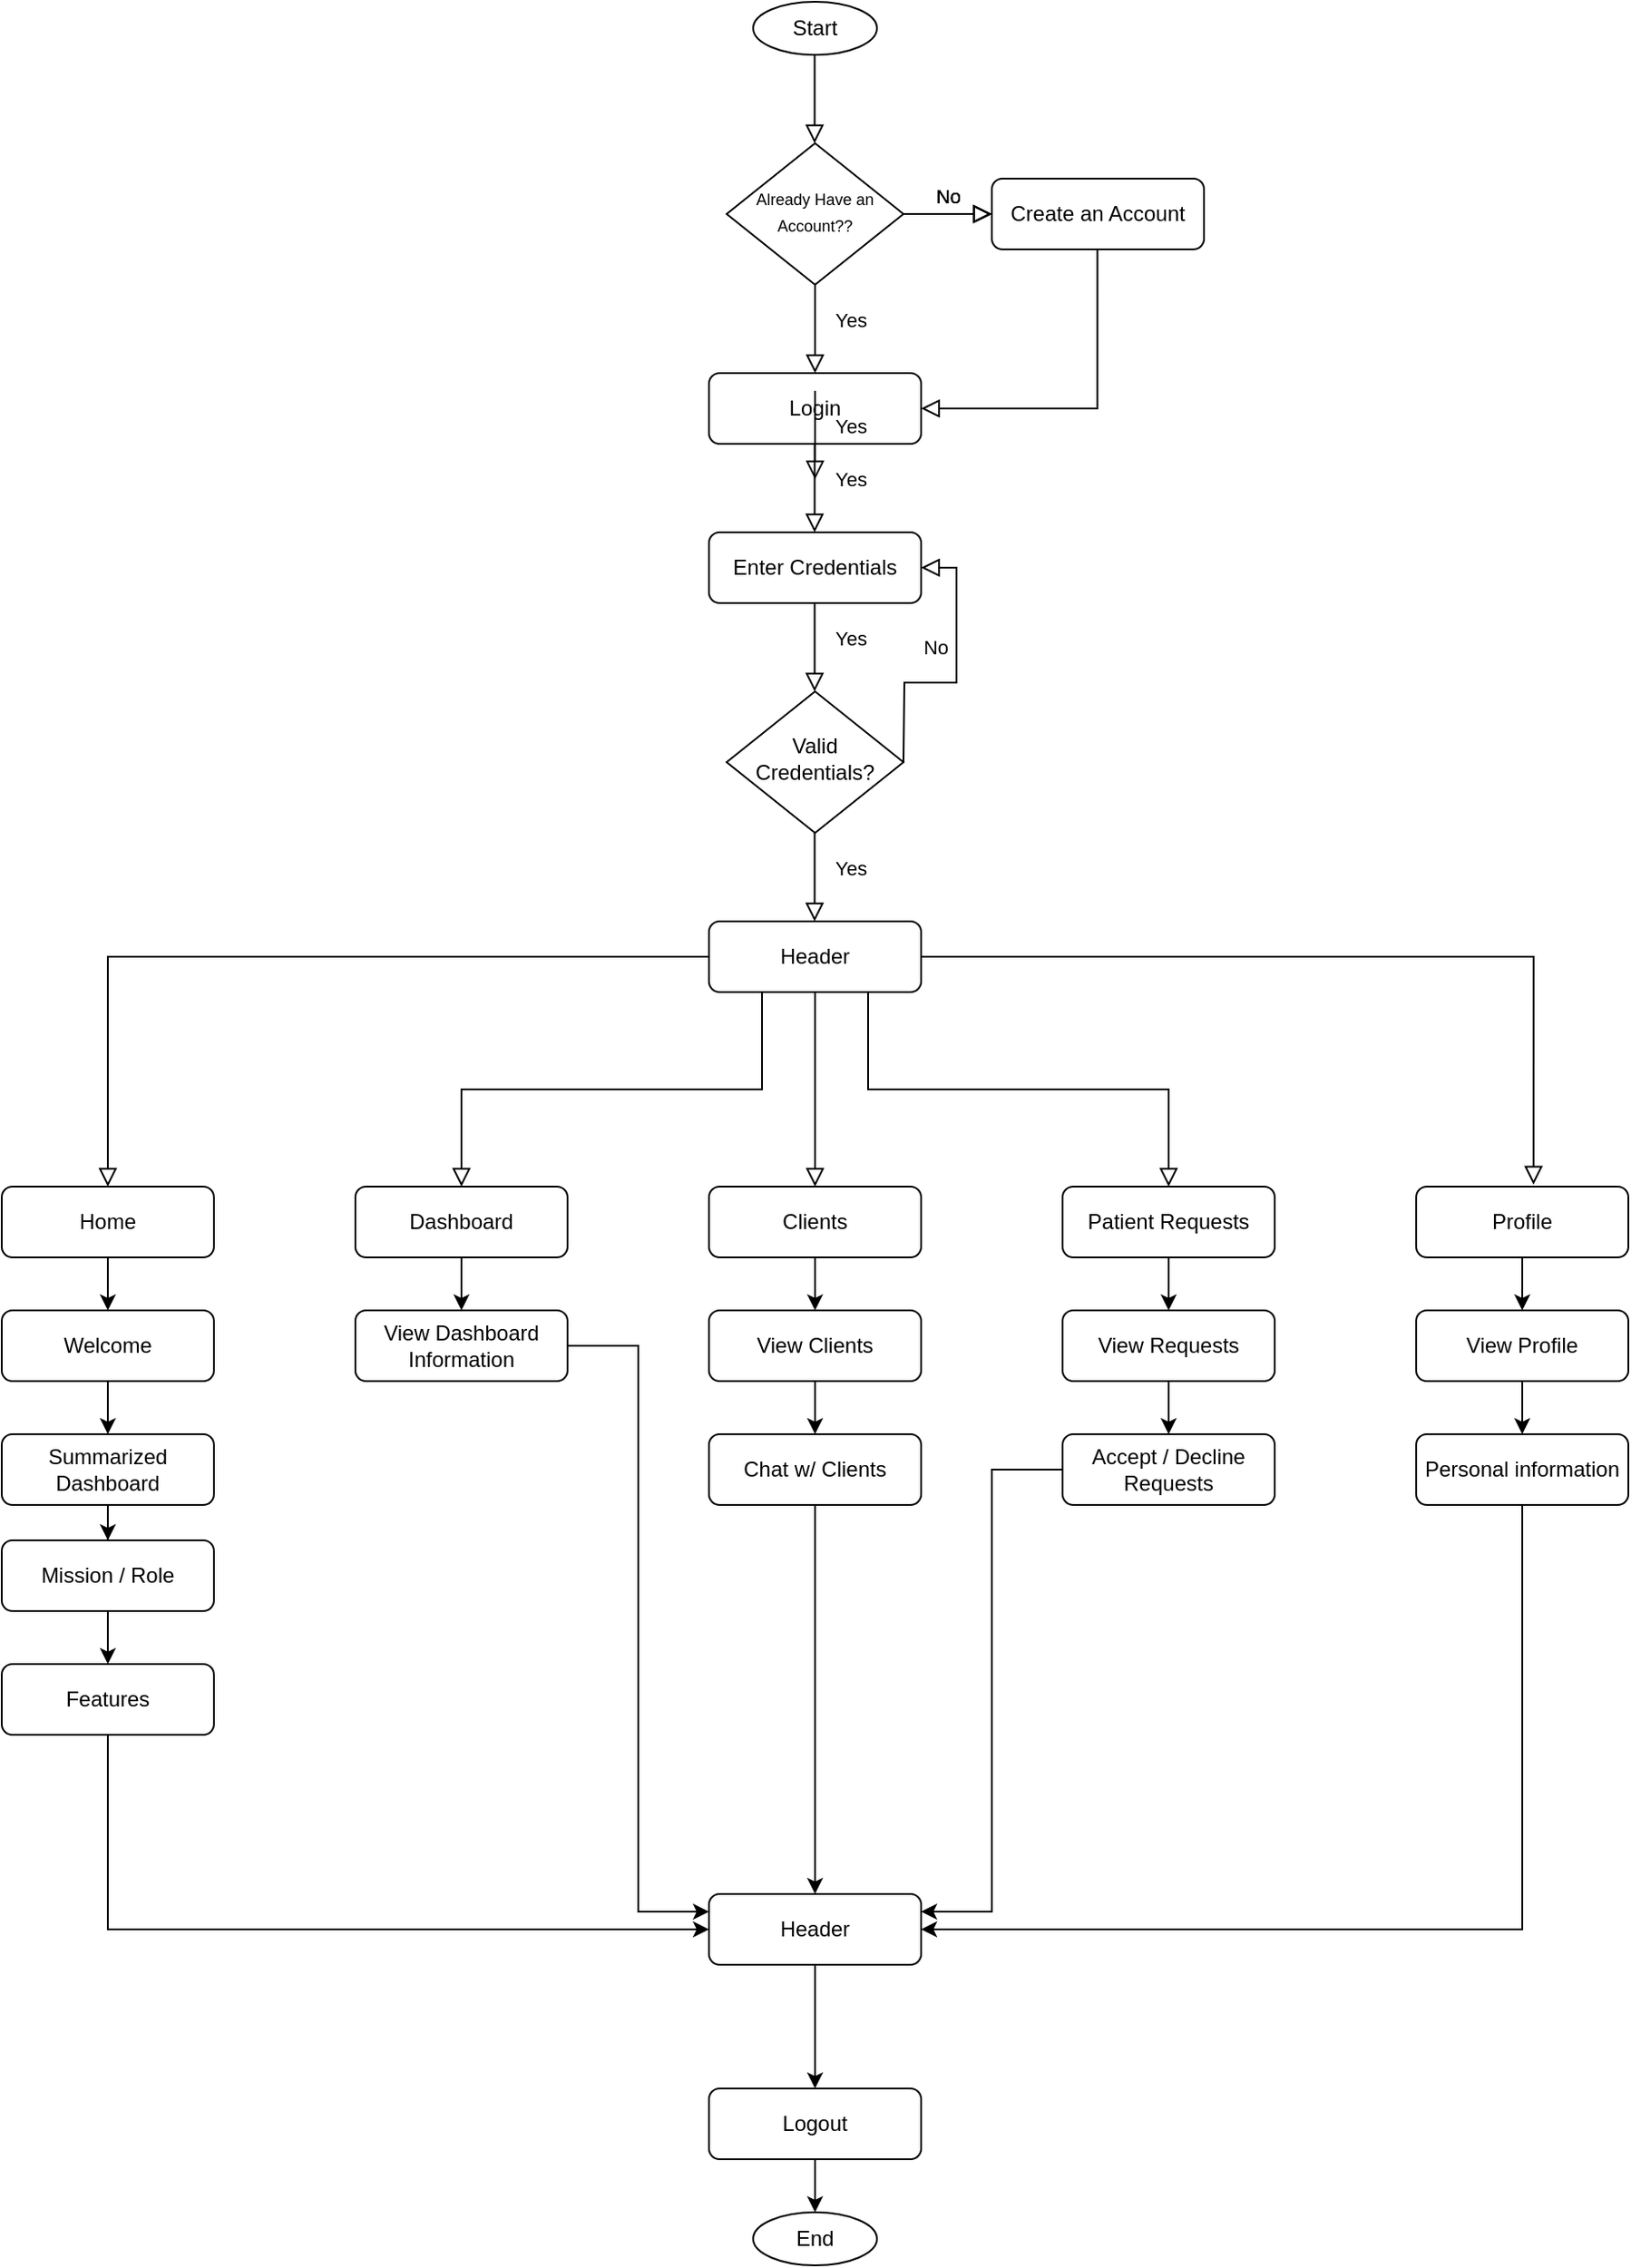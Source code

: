 <mxfile version="24.6.4" type="github">
  <diagram id="C5RBs43oDa-KdzZeNtuy" name="Page-1">
    <mxGraphModel dx="4014" dy="1684" grid="1" gridSize="10" guides="1" tooltips="1" connect="1" arrows="1" fold="1" page="1" pageScale="1" pageWidth="827" pageHeight="1169" math="0" shadow="0">
      <root>
        <mxCell id="WIyWlLk6GJQsqaUBKTNV-0" />
        <mxCell id="WIyWlLk6GJQsqaUBKTNV-1" parent="WIyWlLk6GJQsqaUBKTNV-0" />
        <mxCell id="WIyWlLk6GJQsqaUBKTNV-4" value="Yes" style="rounded=0;html=1;jettySize=auto;orthogonalLoop=1;fontSize=11;endArrow=block;endFill=0;endSize=8;strokeWidth=1;shadow=0;labelBackgroundColor=none;edgeStyle=orthogonalEdgeStyle;" parent="WIyWlLk6GJQsqaUBKTNV-1" source="WIyWlLk6GJQsqaUBKTNV-6" edge="1">
          <mxGeometry x="-0.208" y="20" relative="1" as="geometry">
            <mxPoint as="offset" />
            <mxPoint x="220" y="210" as="targetPoint" />
          </mxGeometry>
        </mxCell>
        <mxCell id="WIyWlLk6GJQsqaUBKTNV-5" value="No" style="edgeStyle=orthogonalEdgeStyle;rounded=0;html=1;jettySize=auto;orthogonalLoop=1;fontSize=11;endArrow=block;endFill=0;endSize=8;strokeWidth=1;shadow=0;labelBackgroundColor=none;" parent="WIyWlLk6GJQsqaUBKTNV-1" source="WIyWlLk6GJQsqaUBKTNV-6" target="WIyWlLk6GJQsqaUBKTNV-7" edge="1">
          <mxGeometry y="10" relative="1" as="geometry">
            <mxPoint as="offset" />
          </mxGeometry>
        </mxCell>
        <mxCell id="WIyWlLk6GJQsqaUBKTNV-6" value="&lt;font style=&quot;font-size: 9px;&quot;&gt;Already Have an Account??&lt;/font&gt;" style="rhombus;whiteSpace=wrap;html=1;shadow=0;fontFamily=Helvetica;fontSize=12;align=center;strokeWidth=1;spacing=6;spacingTop=-4;" parent="WIyWlLk6GJQsqaUBKTNV-1" vertex="1">
          <mxGeometry x="170" y="80" width="100" height="80" as="geometry" />
        </mxCell>
        <mxCell id="WIyWlLk6GJQsqaUBKTNV-7" value="Create an Account" style="rounded=1;whiteSpace=wrap;html=1;fontSize=12;glass=0;strokeWidth=1;shadow=0;" parent="WIyWlLk6GJQsqaUBKTNV-1" vertex="1">
          <mxGeometry x="320" y="100" width="120" height="40" as="geometry" />
        </mxCell>
        <mxCell id="RpZ9VH3zkLeXyJTN4Uy3-1" value="Start" style="ellipse;whiteSpace=wrap;html=1;" vertex="1" parent="WIyWlLk6GJQsqaUBKTNV-1">
          <mxGeometry x="185" width="70" height="30" as="geometry" />
        </mxCell>
        <mxCell id="RpZ9VH3zkLeXyJTN4Uy3-3" value="" style="rounded=0;html=1;jettySize=auto;orthogonalLoop=1;fontSize=11;endArrow=block;endFill=0;endSize=8;strokeWidth=1;shadow=0;labelBackgroundColor=none;edgeStyle=orthogonalEdgeStyle;" edge="1" parent="WIyWlLk6GJQsqaUBKTNV-1">
          <mxGeometry relative="1" as="geometry">
            <mxPoint x="219.76" y="30" as="sourcePoint" />
            <mxPoint x="219.76" y="80" as="targetPoint" />
          </mxGeometry>
        </mxCell>
        <mxCell id="RpZ9VH3zkLeXyJTN4Uy3-5" value="Login" style="rounded=1;whiteSpace=wrap;html=1;fontSize=12;glass=0;strokeWidth=1;shadow=0;" vertex="1" parent="WIyWlLk6GJQsqaUBKTNV-1">
          <mxGeometry x="160" y="210" width="120" height="40" as="geometry" />
        </mxCell>
        <mxCell id="RpZ9VH3zkLeXyJTN4Uy3-6" value="Yes" style="rounded=0;html=1;jettySize=auto;orthogonalLoop=1;fontSize=11;endArrow=block;endFill=0;endSize=8;strokeWidth=1;shadow=0;labelBackgroundColor=none;edgeStyle=orthogonalEdgeStyle;" edge="1" parent="WIyWlLk6GJQsqaUBKTNV-1">
          <mxGeometry x="-0.208" y="20" relative="1" as="geometry">
            <mxPoint as="offset" />
            <mxPoint x="219.76" y="250" as="sourcePoint" />
            <mxPoint x="219.76" y="300" as="targetPoint" />
          </mxGeometry>
        </mxCell>
        <mxCell id="RpZ9VH3zkLeXyJTN4Uy3-7" value="Enter Credentials" style="rounded=1;whiteSpace=wrap;html=1;fontSize=12;glass=0;strokeWidth=1;shadow=0;" vertex="1" parent="WIyWlLk6GJQsqaUBKTNV-1">
          <mxGeometry x="160" y="300" width="120" height="40" as="geometry" />
        </mxCell>
        <mxCell id="RpZ9VH3zkLeXyJTN4Uy3-8" value="Yes" style="rounded=0;html=1;jettySize=auto;orthogonalLoop=1;fontSize=11;endArrow=block;endFill=0;endSize=8;strokeWidth=1;shadow=0;labelBackgroundColor=none;edgeStyle=orthogonalEdgeStyle;" edge="1" parent="WIyWlLk6GJQsqaUBKTNV-1">
          <mxGeometry x="-0.208" y="20" relative="1" as="geometry">
            <mxPoint as="offset" />
            <mxPoint x="219.76" y="340" as="sourcePoint" />
            <mxPoint x="219.76" y="390" as="targetPoint" />
          </mxGeometry>
        </mxCell>
        <mxCell id="RpZ9VH3zkLeXyJTN4Uy3-9" value="Valid Credentials?" style="rhombus;whiteSpace=wrap;html=1;shadow=0;fontFamily=Helvetica;fontSize=12;align=center;strokeWidth=1;spacing=6;spacingTop=-4;" vertex="1" parent="WIyWlLk6GJQsqaUBKTNV-1">
          <mxGeometry x="170" y="390" width="100" height="80" as="geometry" />
        </mxCell>
        <mxCell id="RpZ9VH3zkLeXyJTN4Uy3-10" value="No" style="rounded=0;html=1;jettySize=auto;orthogonalLoop=1;fontSize=11;endArrow=block;endFill=0;endSize=8;strokeWidth=1;shadow=0;labelBackgroundColor=none;edgeStyle=orthogonalEdgeStyle;entryX=1;entryY=0.5;entryDx=0;entryDy=0;" edge="1" parent="WIyWlLk6GJQsqaUBKTNV-1" target="RpZ9VH3zkLeXyJTN4Uy3-7">
          <mxGeometry x="-0.208" y="20" relative="1" as="geometry">
            <mxPoint as="offset" />
            <mxPoint x="270" y="430" as="sourcePoint" />
            <mxPoint x="270" y="480" as="targetPoint" />
          </mxGeometry>
        </mxCell>
        <mxCell id="RpZ9VH3zkLeXyJTN4Uy3-11" value="Yes" style="rounded=0;html=1;jettySize=auto;orthogonalLoop=1;fontSize=11;endArrow=block;endFill=0;endSize=8;strokeWidth=1;shadow=0;labelBackgroundColor=none;edgeStyle=orthogonalEdgeStyle;" edge="1" parent="WIyWlLk6GJQsqaUBKTNV-1">
          <mxGeometry x="-0.208" y="20" relative="1" as="geometry">
            <mxPoint as="offset" />
            <mxPoint x="219.76" y="470" as="sourcePoint" />
            <mxPoint x="219.76" y="520" as="targetPoint" />
          </mxGeometry>
        </mxCell>
        <mxCell id="RpZ9VH3zkLeXyJTN4Uy3-14" value="Header" style="rounded=1;whiteSpace=wrap;html=1;fontSize=12;glass=0;strokeWidth=1;shadow=0;" vertex="1" parent="WIyWlLk6GJQsqaUBKTNV-1">
          <mxGeometry x="160" y="520" width="120" height="40" as="geometry" />
        </mxCell>
        <mxCell id="RpZ9VH3zkLeXyJTN4Uy3-18" value="No" style="edgeStyle=orthogonalEdgeStyle;rounded=0;html=1;jettySize=auto;orthogonalLoop=1;fontSize=11;endArrow=block;endFill=0;endSize=8;strokeWidth=1;shadow=0;labelBackgroundColor=none;" edge="1" parent="WIyWlLk6GJQsqaUBKTNV-1" source="WIyWlLk6GJQsqaUBKTNV-6" target="WIyWlLk6GJQsqaUBKTNV-7">
          <mxGeometry y="10" relative="1" as="geometry">
            <mxPoint as="offset" />
            <mxPoint x="270" y="120" as="sourcePoint" />
            <mxPoint x="320" y="120" as="targetPoint" />
            <Array as="points">
              <mxPoint x="404" y="120" />
            </Array>
          </mxGeometry>
        </mxCell>
        <mxCell id="RpZ9VH3zkLeXyJTN4Uy3-19" value="No" style="edgeStyle=orthogonalEdgeStyle;rounded=0;html=1;jettySize=auto;orthogonalLoop=1;fontSize=11;endArrow=block;endFill=0;endSize=8;strokeWidth=1;shadow=0;labelBackgroundColor=none;" edge="1" parent="WIyWlLk6GJQsqaUBKTNV-1" source="WIyWlLk6GJQsqaUBKTNV-6" target="WIyWlLk6GJQsqaUBKTNV-7">
          <mxGeometry y="10" relative="1" as="geometry">
            <mxPoint as="offset" />
            <mxPoint x="270" y="120" as="sourcePoint" />
            <mxPoint x="320" y="120" as="targetPoint" />
            <Array as="points">
              <mxPoint x="360" y="120" />
            </Array>
          </mxGeometry>
        </mxCell>
        <mxCell id="RpZ9VH3zkLeXyJTN4Uy3-22" value="" style="rounded=0;html=1;jettySize=auto;orthogonalLoop=1;fontSize=11;endArrow=block;endFill=0;endSize=8;strokeWidth=1;shadow=0;labelBackgroundColor=none;edgeStyle=orthogonalEdgeStyle;entryX=1;entryY=0.5;entryDx=0;entryDy=0;" edge="1" parent="WIyWlLk6GJQsqaUBKTNV-1" target="RpZ9VH3zkLeXyJTN4Uy3-5">
          <mxGeometry x="-0.208" y="20" relative="1" as="geometry">
            <mxPoint as="offset" />
            <mxPoint x="379.71" y="140" as="sourcePoint" />
            <mxPoint x="379.71" y="190" as="targetPoint" />
            <Array as="points">
              <mxPoint x="380" y="230" />
            </Array>
          </mxGeometry>
        </mxCell>
        <mxCell id="RpZ9VH3zkLeXyJTN4Uy3-38" style="edgeStyle=orthogonalEdgeStyle;rounded=0;orthogonalLoop=1;jettySize=auto;html=1;" edge="1" parent="WIyWlLk6GJQsqaUBKTNV-1" source="RpZ9VH3zkLeXyJTN4Uy3-23" target="RpZ9VH3zkLeXyJTN4Uy3-37">
          <mxGeometry relative="1" as="geometry" />
        </mxCell>
        <mxCell id="RpZ9VH3zkLeXyJTN4Uy3-23" value="Home" style="rounded=1;whiteSpace=wrap;html=1;fontSize=12;glass=0;strokeWidth=1;shadow=0;" vertex="1" parent="WIyWlLk6GJQsqaUBKTNV-1">
          <mxGeometry x="-240" y="670" width="120" height="40" as="geometry" />
        </mxCell>
        <mxCell id="RpZ9VH3zkLeXyJTN4Uy3-24" value="" style="rounded=0;html=1;jettySize=auto;orthogonalLoop=1;fontSize=11;endArrow=block;endFill=0;endSize=8;strokeWidth=1;shadow=0;labelBackgroundColor=none;edgeStyle=orthogonalEdgeStyle;exitX=0;exitY=0.5;exitDx=0;exitDy=0;" edge="1" parent="WIyWlLk6GJQsqaUBKTNV-1" source="RpZ9VH3zkLeXyJTN4Uy3-14" target="RpZ9VH3zkLeXyJTN4Uy3-23">
          <mxGeometry x="-0.208" y="20" relative="1" as="geometry">
            <mxPoint as="offset" />
            <mxPoint x="-40" y="540" as="sourcePoint" />
            <mxPoint x="219.58" y="610" as="targetPoint" />
          </mxGeometry>
        </mxCell>
        <mxCell id="RpZ9VH3zkLeXyJTN4Uy3-51" style="edgeStyle=orthogonalEdgeStyle;rounded=0;orthogonalLoop=1;jettySize=auto;html=1;" edge="1" parent="WIyWlLk6GJQsqaUBKTNV-1" source="RpZ9VH3zkLeXyJTN4Uy3-25" target="RpZ9VH3zkLeXyJTN4Uy3-50">
          <mxGeometry relative="1" as="geometry" />
        </mxCell>
        <mxCell id="RpZ9VH3zkLeXyJTN4Uy3-25" value="Clients" style="rounded=1;whiteSpace=wrap;html=1;fontSize=12;glass=0;strokeWidth=1;shadow=0;" vertex="1" parent="WIyWlLk6GJQsqaUBKTNV-1">
          <mxGeometry x="160" y="670" width="120" height="40" as="geometry" />
        </mxCell>
        <mxCell id="RpZ9VH3zkLeXyJTN4Uy3-55" style="edgeStyle=orthogonalEdgeStyle;rounded=0;orthogonalLoop=1;jettySize=auto;html=1;" edge="1" parent="WIyWlLk6GJQsqaUBKTNV-1" source="RpZ9VH3zkLeXyJTN4Uy3-26" target="RpZ9VH3zkLeXyJTN4Uy3-54">
          <mxGeometry relative="1" as="geometry" />
        </mxCell>
        <mxCell id="RpZ9VH3zkLeXyJTN4Uy3-26" value="Patient Requests" style="rounded=1;whiteSpace=wrap;html=1;fontSize=12;glass=0;strokeWidth=1;shadow=0;" vertex="1" parent="WIyWlLk6GJQsqaUBKTNV-1">
          <mxGeometry x="360" y="670" width="120" height="40" as="geometry" />
        </mxCell>
        <mxCell id="RpZ9VH3zkLeXyJTN4Uy3-62" style="edgeStyle=orthogonalEdgeStyle;rounded=0;orthogonalLoop=1;jettySize=auto;html=1;" edge="1" parent="WIyWlLk6GJQsqaUBKTNV-1" source="RpZ9VH3zkLeXyJTN4Uy3-27" target="RpZ9VH3zkLeXyJTN4Uy3-60">
          <mxGeometry relative="1" as="geometry" />
        </mxCell>
        <mxCell id="RpZ9VH3zkLeXyJTN4Uy3-27" value="Profile" style="rounded=1;whiteSpace=wrap;html=1;fontSize=12;glass=0;strokeWidth=1;shadow=0;" vertex="1" parent="WIyWlLk6GJQsqaUBKTNV-1">
          <mxGeometry x="560" y="670" width="120" height="40" as="geometry" />
        </mxCell>
        <mxCell id="RpZ9VH3zkLeXyJTN4Uy3-49" style="edgeStyle=orthogonalEdgeStyle;rounded=0;orthogonalLoop=1;jettySize=auto;html=1;" edge="1" parent="WIyWlLk6GJQsqaUBKTNV-1" source="RpZ9VH3zkLeXyJTN4Uy3-30" target="RpZ9VH3zkLeXyJTN4Uy3-48">
          <mxGeometry relative="1" as="geometry" />
        </mxCell>
        <mxCell id="RpZ9VH3zkLeXyJTN4Uy3-30" value="Dashboard" style="rounded=1;whiteSpace=wrap;html=1;fontSize=12;glass=0;strokeWidth=1;shadow=0;" vertex="1" parent="WIyWlLk6GJQsqaUBKTNV-1">
          <mxGeometry x="-40" y="670" width="120" height="40" as="geometry" />
        </mxCell>
        <mxCell id="RpZ9VH3zkLeXyJTN4Uy3-31" value="" style="rounded=0;html=1;jettySize=auto;orthogonalLoop=1;fontSize=11;endArrow=block;endFill=0;endSize=8;strokeWidth=1;shadow=0;labelBackgroundColor=none;edgeStyle=orthogonalEdgeStyle;exitX=0.25;exitY=1;exitDx=0;exitDy=0;" edge="1" parent="WIyWlLk6GJQsqaUBKTNV-1" source="RpZ9VH3zkLeXyJTN4Uy3-14" target="RpZ9VH3zkLeXyJTN4Uy3-30">
          <mxGeometry x="-0.208" y="20" relative="1" as="geometry">
            <mxPoint as="offset" />
            <mxPoint x="229.58" y="570" as="sourcePoint" />
            <mxPoint x="-170" y="680" as="targetPoint" />
          </mxGeometry>
        </mxCell>
        <mxCell id="RpZ9VH3zkLeXyJTN4Uy3-32" value="" style="rounded=0;html=1;jettySize=auto;orthogonalLoop=1;fontSize=11;endArrow=block;endFill=0;endSize=8;strokeWidth=1;shadow=0;labelBackgroundColor=none;edgeStyle=orthogonalEdgeStyle;exitX=0.5;exitY=1;exitDx=0;exitDy=0;" edge="1" parent="WIyWlLk6GJQsqaUBKTNV-1" source="RpZ9VH3zkLeXyJTN4Uy3-14" target="RpZ9VH3zkLeXyJTN4Uy3-25">
          <mxGeometry x="-0.208" y="20" relative="1" as="geometry">
            <mxPoint as="offset" />
            <mxPoint x="170" y="550" as="sourcePoint" />
            <mxPoint x="30" y="680" as="targetPoint" />
          </mxGeometry>
        </mxCell>
        <mxCell id="RpZ9VH3zkLeXyJTN4Uy3-34" value="" style="rounded=0;html=1;jettySize=auto;orthogonalLoop=1;fontSize=11;endArrow=block;endFill=0;endSize=8;strokeWidth=1;shadow=0;labelBackgroundColor=none;edgeStyle=orthogonalEdgeStyle;exitX=0.75;exitY=1;exitDx=0;exitDy=0;" edge="1" parent="WIyWlLk6GJQsqaUBKTNV-1" source="RpZ9VH3zkLeXyJTN4Uy3-14" target="RpZ9VH3zkLeXyJTN4Uy3-26">
          <mxGeometry x="-0.208" y="20" relative="1" as="geometry">
            <mxPoint as="offset" />
            <mxPoint x="230" y="570" as="sourcePoint" />
            <mxPoint x="230" y="680" as="targetPoint" />
          </mxGeometry>
        </mxCell>
        <mxCell id="RpZ9VH3zkLeXyJTN4Uy3-35" value="" style="rounded=0;html=1;jettySize=auto;orthogonalLoop=1;fontSize=11;endArrow=block;endFill=0;endSize=8;strokeWidth=1;shadow=0;labelBackgroundColor=none;edgeStyle=orthogonalEdgeStyle;exitX=1;exitY=0.5;exitDx=0;exitDy=0;entryX=0.553;entryY=-0.029;entryDx=0;entryDy=0;entryPerimeter=0;" edge="1" parent="WIyWlLk6GJQsqaUBKTNV-1" source="RpZ9VH3zkLeXyJTN4Uy3-14" target="RpZ9VH3zkLeXyJTN4Uy3-27">
          <mxGeometry x="-0.208" y="20" relative="1" as="geometry">
            <mxPoint as="offset" />
            <mxPoint x="260" y="570" as="sourcePoint" />
            <mxPoint x="430" y="680" as="targetPoint" />
          </mxGeometry>
        </mxCell>
        <mxCell id="RpZ9VH3zkLeXyJTN4Uy3-70" style="edgeStyle=orthogonalEdgeStyle;rounded=0;orthogonalLoop=1;jettySize=auto;html=1;" edge="1" parent="WIyWlLk6GJQsqaUBKTNV-1" source="RpZ9VH3zkLeXyJTN4Uy3-36" target="RpZ9VH3zkLeXyJTN4Uy3-69">
          <mxGeometry relative="1" as="geometry" />
        </mxCell>
        <mxCell id="RpZ9VH3zkLeXyJTN4Uy3-36" value="Header" style="rounded=1;whiteSpace=wrap;html=1;fontSize=12;glass=0;strokeWidth=1;shadow=0;" vertex="1" parent="WIyWlLk6GJQsqaUBKTNV-1">
          <mxGeometry x="160" y="1070" width="120" height="40" as="geometry" />
        </mxCell>
        <mxCell id="RpZ9VH3zkLeXyJTN4Uy3-40" style="edgeStyle=orthogonalEdgeStyle;rounded=0;orthogonalLoop=1;jettySize=auto;html=1;" edge="1" parent="WIyWlLk6GJQsqaUBKTNV-1" source="RpZ9VH3zkLeXyJTN4Uy3-37" target="RpZ9VH3zkLeXyJTN4Uy3-39">
          <mxGeometry relative="1" as="geometry" />
        </mxCell>
        <mxCell id="RpZ9VH3zkLeXyJTN4Uy3-37" value="Welcome" style="rounded=1;whiteSpace=wrap;html=1;fontSize=12;glass=0;strokeWidth=1;shadow=0;" vertex="1" parent="WIyWlLk6GJQsqaUBKTNV-1">
          <mxGeometry x="-240" y="740" width="120" height="40" as="geometry" />
        </mxCell>
        <mxCell id="RpZ9VH3zkLeXyJTN4Uy3-44" style="edgeStyle=orthogonalEdgeStyle;rounded=0;orthogonalLoop=1;jettySize=auto;html=1;" edge="1" parent="WIyWlLk6GJQsqaUBKTNV-1" source="RpZ9VH3zkLeXyJTN4Uy3-39" target="RpZ9VH3zkLeXyJTN4Uy3-41">
          <mxGeometry relative="1" as="geometry" />
        </mxCell>
        <mxCell id="RpZ9VH3zkLeXyJTN4Uy3-39" value="Summarized Dashboard" style="rounded=1;whiteSpace=wrap;html=1;fontSize=12;glass=0;strokeWidth=1;shadow=0;" vertex="1" parent="WIyWlLk6GJQsqaUBKTNV-1">
          <mxGeometry x="-240" y="810" width="120" height="40" as="geometry" />
        </mxCell>
        <mxCell id="RpZ9VH3zkLeXyJTN4Uy3-47" style="edgeStyle=orthogonalEdgeStyle;rounded=0;orthogonalLoop=1;jettySize=auto;html=1;" edge="1" parent="WIyWlLk6GJQsqaUBKTNV-1" source="RpZ9VH3zkLeXyJTN4Uy3-41" target="RpZ9VH3zkLeXyJTN4Uy3-43">
          <mxGeometry relative="1" as="geometry" />
        </mxCell>
        <mxCell id="RpZ9VH3zkLeXyJTN4Uy3-41" value="Mission / Role" style="rounded=1;whiteSpace=wrap;html=1;fontSize=12;glass=0;strokeWidth=1;shadow=0;" vertex="1" parent="WIyWlLk6GJQsqaUBKTNV-1">
          <mxGeometry x="-240" y="870" width="120" height="40" as="geometry" />
        </mxCell>
        <mxCell id="RpZ9VH3zkLeXyJTN4Uy3-42" value="Yes" style="rounded=0;html=1;jettySize=auto;orthogonalLoop=1;fontSize=11;endArrow=block;endFill=0;endSize=8;strokeWidth=1;shadow=0;labelBackgroundColor=none;edgeStyle=orthogonalEdgeStyle;" edge="1" parent="WIyWlLk6GJQsqaUBKTNV-1">
          <mxGeometry x="-0.208" y="20" relative="1" as="geometry">
            <mxPoint as="offset" />
            <mxPoint x="220" y="220.04" as="sourcePoint" />
            <mxPoint x="220" y="270.04" as="targetPoint" />
          </mxGeometry>
        </mxCell>
        <mxCell id="RpZ9VH3zkLeXyJTN4Uy3-66" style="edgeStyle=orthogonalEdgeStyle;rounded=0;orthogonalLoop=1;jettySize=auto;html=1;entryX=0;entryY=0.5;entryDx=0;entryDy=0;" edge="1" parent="WIyWlLk6GJQsqaUBKTNV-1" source="RpZ9VH3zkLeXyJTN4Uy3-43" target="RpZ9VH3zkLeXyJTN4Uy3-36">
          <mxGeometry relative="1" as="geometry">
            <Array as="points">
              <mxPoint x="-180" y="1090" />
            </Array>
          </mxGeometry>
        </mxCell>
        <mxCell id="RpZ9VH3zkLeXyJTN4Uy3-43" value="Features" style="rounded=1;whiteSpace=wrap;html=1;fontSize=12;glass=0;strokeWidth=1;shadow=0;" vertex="1" parent="WIyWlLk6GJQsqaUBKTNV-1">
          <mxGeometry x="-240" y="940" width="120" height="40" as="geometry" />
        </mxCell>
        <mxCell id="RpZ9VH3zkLeXyJTN4Uy3-65" style="edgeStyle=orthogonalEdgeStyle;rounded=0;orthogonalLoop=1;jettySize=auto;html=1;entryX=0;entryY=0.25;entryDx=0;entryDy=0;" edge="1" parent="WIyWlLk6GJQsqaUBKTNV-1" source="RpZ9VH3zkLeXyJTN4Uy3-48" target="RpZ9VH3zkLeXyJTN4Uy3-36">
          <mxGeometry relative="1" as="geometry" />
        </mxCell>
        <mxCell id="RpZ9VH3zkLeXyJTN4Uy3-48" value="View Dashboard Information" style="rounded=1;whiteSpace=wrap;html=1;fontSize=12;glass=0;strokeWidth=1;shadow=0;" vertex="1" parent="WIyWlLk6GJQsqaUBKTNV-1">
          <mxGeometry x="-40" y="740" width="120" height="40" as="geometry" />
        </mxCell>
        <mxCell id="RpZ9VH3zkLeXyJTN4Uy3-53" style="edgeStyle=orthogonalEdgeStyle;rounded=0;orthogonalLoop=1;jettySize=auto;html=1;" edge="1" parent="WIyWlLk6GJQsqaUBKTNV-1" source="RpZ9VH3zkLeXyJTN4Uy3-50" target="RpZ9VH3zkLeXyJTN4Uy3-52">
          <mxGeometry relative="1" as="geometry" />
        </mxCell>
        <mxCell id="RpZ9VH3zkLeXyJTN4Uy3-50" value="View Clients" style="rounded=1;whiteSpace=wrap;html=1;fontSize=12;glass=0;strokeWidth=1;shadow=0;" vertex="1" parent="WIyWlLk6GJQsqaUBKTNV-1">
          <mxGeometry x="160" y="740" width="120" height="40" as="geometry" />
        </mxCell>
        <mxCell id="RpZ9VH3zkLeXyJTN4Uy3-52" value="Chat w/ Clients" style="rounded=1;whiteSpace=wrap;html=1;fontSize=12;glass=0;strokeWidth=1;shadow=0;" vertex="1" parent="WIyWlLk6GJQsqaUBKTNV-1">
          <mxGeometry x="160" y="810" width="120" height="40" as="geometry" />
        </mxCell>
        <mxCell id="RpZ9VH3zkLeXyJTN4Uy3-64" style="edgeStyle=orthogonalEdgeStyle;rounded=0;orthogonalLoop=1;jettySize=auto;html=1;" edge="1" parent="WIyWlLk6GJQsqaUBKTNV-1" source="RpZ9VH3zkLeXyJTN4Uy3-54" target="RpZ9VH3zkLeXyJTN4Uy3-56">
          <mxGeometry relative="1" as="geometry" />
        </mxCell>
        <mxCell id="RpZ9VH3zkLeXyJTN4Uy3-54" value="View Requests" style="rounded=1;whiteSpace=wrap;html=1;fontSize=12;glass=0;strokeWidth=1;shadow=0;" vertex="1" parent="WIyWlLk6GJQsqaUBKTNV-1">
          <mxGeometry x="360" y="740" width="120" height="40" as="geometry" />
        </mxCell>
        <mxCell id="RpZ9VH3zkLeXyJTN4Uy3-67" style="edgeStyle=orthogonalEdgeStyle;rounded=0;orthogonalLoop=1;jettySize=auto;html=1;entryX=1;entryY=0.25;entryDx=0;entryDy=0;" edge="1" parent="WIyWlLk6GJQsqaUBKTNV-1" source="RpZ9VH3zkLeXyJTN4Uy3-56" target="RpZ9VH3zkLeXyJTN4Uy3-36">
          <mxGeometry relative="1" as="geometry" />
        </mxCell>
        <mxCell id="RpZ9VH3zkLeXyJTN4Uy3-56" value="Accept / Decline Requests" style="rounded=1;whiteSpace=wrap;html=1;fontSize=12;glass=0;strokeWidth=1;shadow=0;" vertex="1" parent="WIyWlLk6GJQsqaUBKTNV-1">
          <mxGeometry x="360" y="810" width="120" height="40" as="geometry" />
        </mxCell>
        <mxCell id="RpZ9VH3zkLeXyJTN4Uy3-59" style="edgeStyle=orthogonalEdgeStyle;rounded=0;orthogonalLoop=1;jettySize=auto;html=1;entryX=0.5;entryY=0;entryDx=0;entryDy=0;" edge="1" parent="WIyWlLk6GJQsqaUBKTNV-1" source="RpZ9VH3zkLeXyJTN4Uy3-52" target="RpZ9VH3zkLeXyJTN4Uy3-36">
          <mxGeometry relative="1" as="geometry" />
        </mxCell>
        <mxCell id="RpZ9VH3zkLeXyJTN4Uy3-63" style="edgeStyle=orthogonalEdgeStyle;rounded=0;orthogonalLoop=1;jettySize=auto;html=1;" edge="1" parent="WIyWlLk6GJQsqaUBKTNV-1" source="RpZ9VH3zkLeXyJTN4Uy3-60" target="RpZ9VH3zkLeXyJTN4Uy3-61">
          <mxGeometry relative="1" as="geometry" />
        </mxCell>
        <mxCell id="RpZ9VH3zkLeXyJTN4Uy3-60" value="View Profile" style="rounded=1;whiteSpace=wrap;html=1;fontSize=12;glass=0;strokeWidth=1;shadow=0;" vertex="1" parent="WIyWlLk6GJQsqaUBKTNV-1">
          <mxGeometry x="560" y="740" width="120" height="40" as="geometry" />
        </mxCell>
        <mxCell id="RpZ9VH3zkLeXyJTN4Uy3-68" style="edgeStyle=orthogonalEdgeStyle;rounded=0;orthogonalLoop=1;jettySize=auto;html=1;entryX=1;entryY=0.5;entryDx=0;entryDy=0;exitX=0.5;exitY=1;exitDx=0;exitDy=0;" edge="1" parent="WIyWlLk6GJQsqaUBKTNV-1" source="RpZ9VH3zkLeXyJTN4Uy3-61" target="RpZ9VH3zkLeXyJTN4Uy3-36">
          <mxGeometry relative="1" as="geometry" />
        </mxCell>
        <mxCell id="RpZ9VH3zkLeXyJTN4Uy3-61" value="Personal information" style="rounded=1;whiteSpace=wrap;html=1;fontSize=12;glass=0;strokeWidth=1;shadow=0;" vertex="1" parent="WIyWlLk6GJQsqaUBKTNV-1">
          <mxGeometry x="560" y="810" width="120" height="40" as="geometry" />
        </mxCell>
        <mxCell id="RpZ9VH3zkLeXyJTN4Uy3-72" style="edgeStyle=orthogonalEdgeStyle;rounded=0;orthogonalLoop=1;jettySize=auto;html=1;entryX=0.5;entryY=0;entryDx=0;entryDy=0;" edge="1" parent="WIyWlLk6GJQsqaUBKTNV-1" source="RpZ9VH3zkLeXyJTN4Uy3-69" target="RpZ9VH3zkLeXyJTN4Uy3-71">
          <mxGeometry relative="1" as="geometry" />
        </mxCell>
        <mxCell id="RpZ9VH3zkLeXyJTN4Uy3-69" value="Logout" style="rounded=1;whiteSpace=wrap;html=1;fontSize=12;glass=0;strokeWidth=1;shadow=0;" vertex="1" parent="WIyWlLk6GJQsqaUBKTNV-1">
          <mxGeometry x="160" y="1180" width="120" height="40" as="geometry" />
        </mxCell>
        <mxCell id="RpZ9VH3zkLeXyJTN4Uy3-71" value="End" style="ellipse;whiteSpace=wrap;html=1;" vertex="1" parent="WIyWlLk6GJQsqaUBKTNV-1">
          <mxGeometry x="185" y="1250" width="70" height="30" as="geometry" />
        </mxCell>
      </root>
    </mxGraphModel>
  </diagram>
</mxfile>
